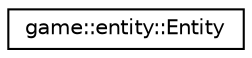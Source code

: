 digraph "Graphical Class Hierarchy"
{
 // LATEX_PDF_SIZE
  edge [fontname="Helvetica",fontsize="10",labelfontname="Helvetica",labelfontsize="10"];
  node [fontname="Helvetica",fontsize="10",shape=record];
  rankdir="LR";
  Node0 [label="game::entity::Entity",height=0.2,width=0.4,color="black", fillcolor="white", style="filled",URL="$classgame_1_1entity_1_1_entity.html",tooltip=" "];
}

